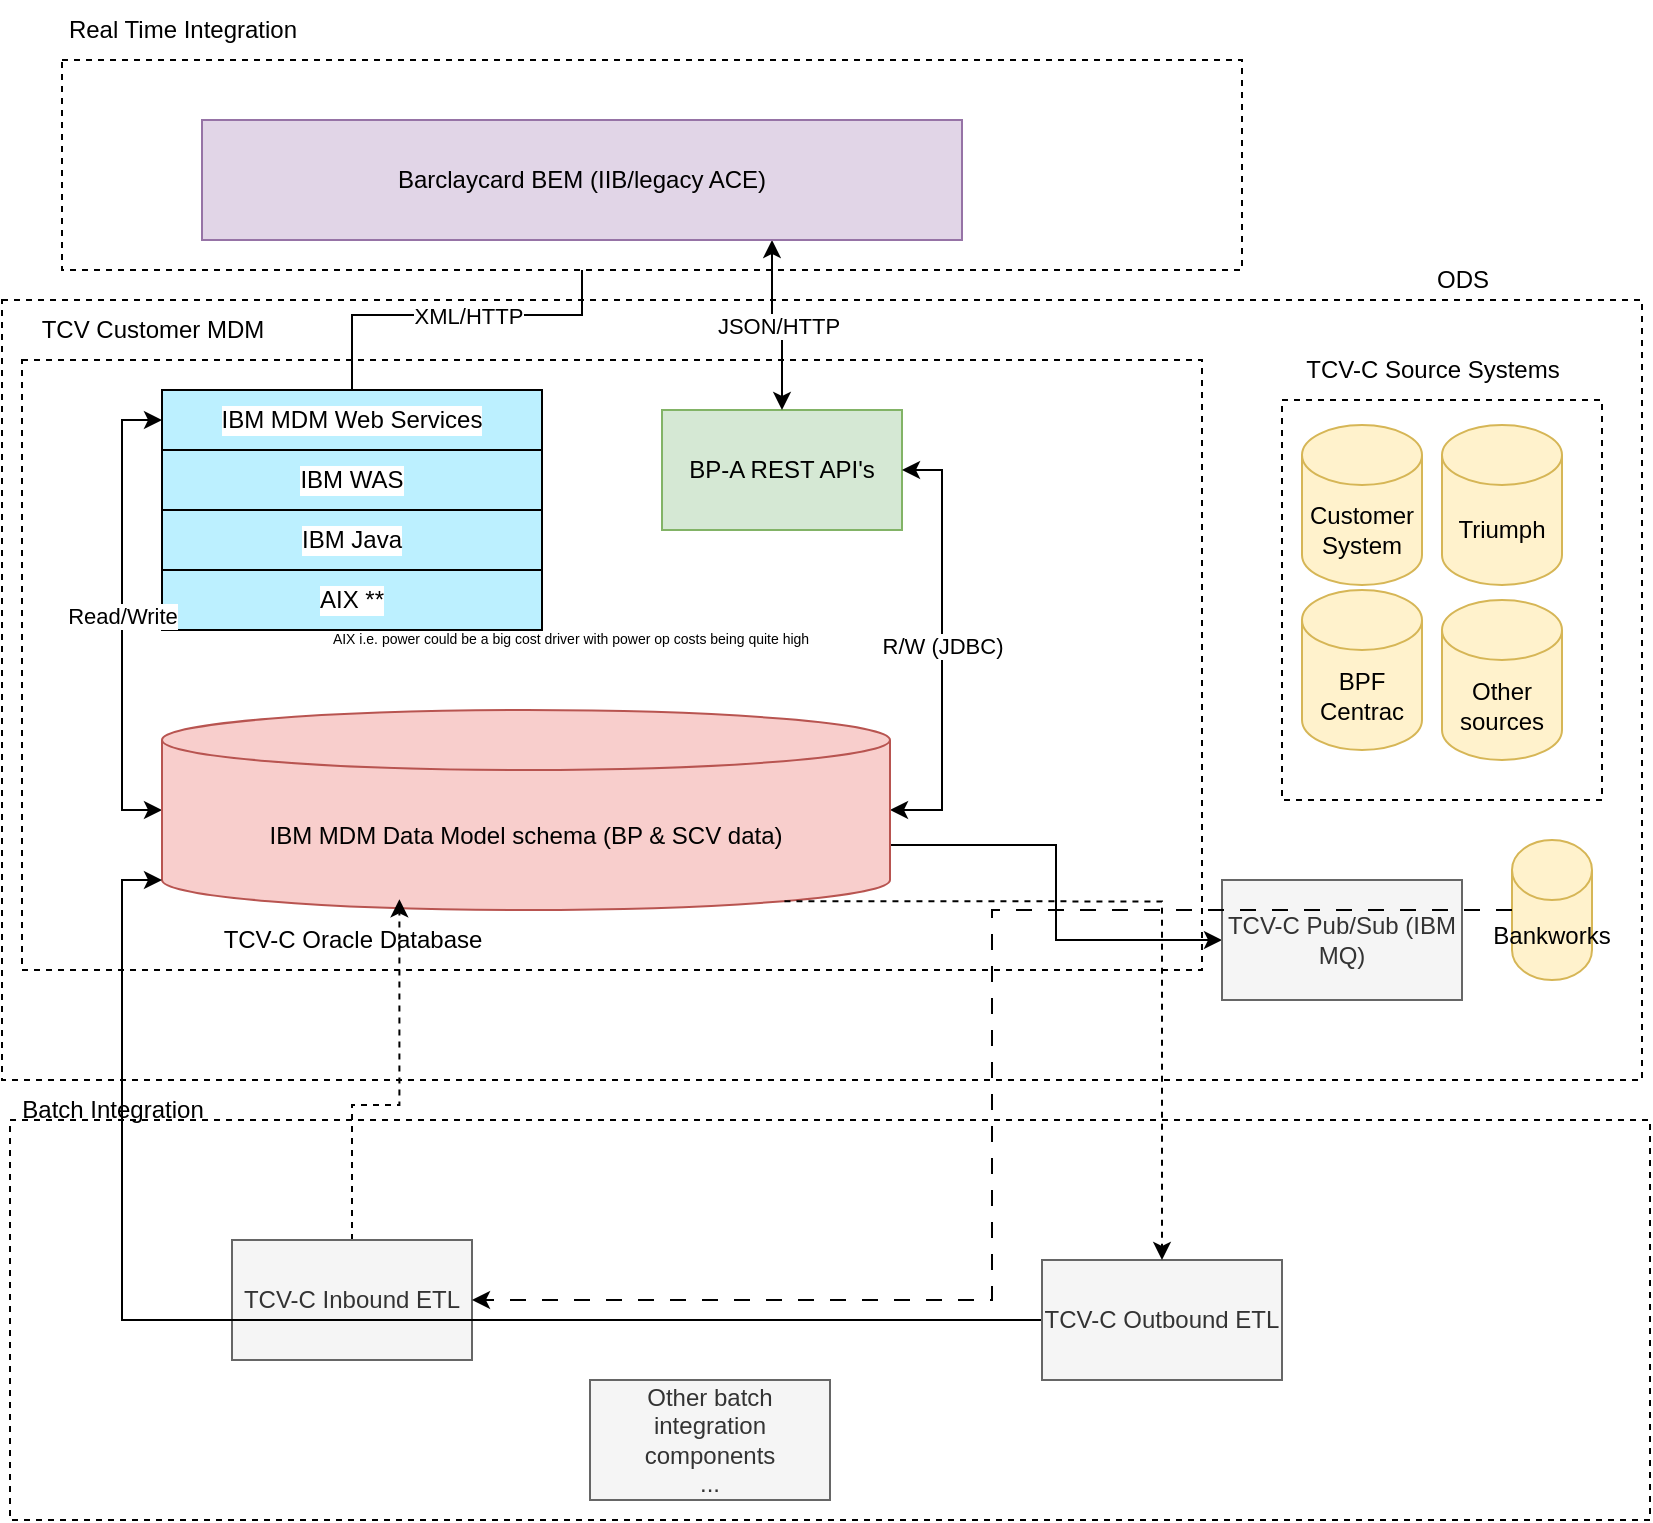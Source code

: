 <mxfile version="21.0.2" type="github">
  <diagram name="Page-1" id="cEraALvTmw9Bt6EgwGF2">
    <mxGraphModel dx="1327" dy="849" grid="1" gridSize="10" guides="1" tooltips="1" connect="1" arrows="1" fold="1" page="1" pageScale="1" pageWidth="827" pageHeight="1169" math="0" shadow="0">
      <root>
        <mxCell id="0" />
        <mxCell id="1" parent="0" />
        <mxCell id="lBQSPo_Bw-Ai64lwUH0i-26" value="" style="rounded=0;whiteSpace=wrap;html=1;dashed=1;" vertex="1" parent="1">
          <mxGeometry y="220" width="820" height="390" as="geometry" />
        </mxCell>
        <mxCell id="lBQSPo_Bw-Ai64lwUH0i-17" value="" style="rounded=0;whiteSpace=wrap;html=1;dashed=1;" vertex="1" parent="1">
          <mxGeometry x="10" y="250" width="590" height="305" as="geometry" />
        </mxCell>
        <mxCell id="lBQSPo_Bw-Ai64lwUH0i-22" value="XML/HTTP" style="edgeStyle=orthogonalEdgeStyle;rounded=0;orthogonalLoop=1;jettySize=auto;html=1;exitX=0.5;exitY=0;exitDx=0;exitDy=0;" edge="1" parent="1" source="lBQSPo_Bw-Ai64lwUH0i-1" target="lBQSPo_Bw-Ai64lwUH0i-21">
          <mxGeometry relative="1" as="geometry" />
        </mxCell>
        <mxCell id="lBQSPo_Bw-Ai64lwUH0i-1" value="IBM MDM Web Services" style="rounded=0;whiteSpace=wrap;html=1;labelBackgroundColor=default;fillColor=#bcf0ff;" vertex="1" parent="1">
          <mxGeometry x="80" y="265" width="190" height="30" as="geometry" />
        </mxCell>
        <mxCell id="lBQSPo_Bw-Ai64lwUH0i-2" value="IBM Java" style="rounded=0;whiteSpace=wrap;html=1;labelBackgroundColor=default;fillColor=#bcf0ff;" vertex="1" parent="1">
          <mxGeometry x="80" y="325" width="190" height="30" as="geometry" />
        </mxCell>
        <mxCell id="lBQSPo_Bw-Ai64lwUH0i-3" value="IBM WAS" style="rounded=0;whiteSpace=wrap;html=1;labelBackgroundColor=default;fillColor=#bcf0ff;" vertex="1" parent="1">
          <mxGeometry x="80" y="295" width="190" height="30" as="geometry" />
        </mxCell>
        <mxCell id="lBQSPo_Bw-Ai64lwUH0i-4" value="AIX **" style="rounded=0;whiteSpace=wrap;html=1;labelBackgroundColor=default;fillColor=#bcf0ff;" vertex="1" parent="1">
          <mxGeometry x="80" y="355" width="190" height="30" as="geometry" />
        </mxCell>
        <mxCell id="lBQSPo_Bw-Ai64lwUH0i-5" value="AIX i.e. power could be a big cost driver with power op costs being quite high" style="text;html=1;align=center;verticalAlign=middle;resizable=0;points=[];autosize=1;strokeColor=none;fillColor=none;fontSize=7;" vertex="1" parent="1">
          <mxGeometry x="154" y="380" width="260" height="20" as="geometry" />
        </mxCell>
        <mxCell id="lBQSPo_Bw-Ai64lwUH0i-7" value="BP-A REST API&#39;s" style="whiteSpace=wrap;html=1;fillColor=#d5e8d4;strokeColor=#82b366;" vertex="1" parent="1">
          <mxGeometry x="330" y="275" width="120" height="60" as="geometry" />
        </mxCell>
        <mxCell id="lBQSPo_Bw-Ai64lwUH0i-19" value="Read/Write" style="edgeStyle=orthogonalEdgeStyle;rounded=0;orthogonalLoop=1;jettySize=auto;html=1;exitX=0;exitY=0.5;exitDx=0;exitDy=0;exitPerimeter=0;entryX=0;entryY=0.5;entryDx=0;entryDy=0;startArrow=classic;startFill=1;" edge="1" parent="1" source="lBQSPo_Bw-Ai64lwUH0i-9" target="lBQSPo_Bw-Ai64lwUH0i-1">
          <mxGeometry relative="1" as="geometry" />
        </mxCell>
        <mxCell id="lBQSPo_Bw-Ai64lwUH0i-20" value="R/W (JDBC)" style="edgeStyle=orthogonalEdgeStyle;rounded=0;orthogonalLoop=1;jettySize=auto;html=1;exitX=1;exitY=0.5;exitDx=0;exitDy=0;exitPerimeter=0;entryX=1;entryY=0.5;entryDx=0;entryDy=0;startArrow=classic;startFill=1;" edge="1" parent="1" source="lBQSPo_Bw-Ai64lwUH0i-9" target="lBQSPo_Bw-Ai64lwUH0i-7">
          <mxGeometry relative="1" as="geometry">
            <mxPoint as="offset" />
          </mxGeometry>
        </mxCell>
        <mxCell id="lBQSPo_Bw-Ai64lwUH0i-52" style="edgeStyle=orthogonalEdgeStyle;rounded=0;orthogonalLoop=1;jettySize=auto;html=1;exitX=1;exitY=0;exitDx=0;exitDy=67.5;exitPerimeter=0;entryX=0;entryY=0.5;entryDx=0;entryDy=0;" edge="1" parent="1" source="lBQSPo_Bw-Ai64lwUH0i-9" target="lBQSPo_Bw-Ai64lwUH0i-51">
          <mxGeometry relative="1" as="geometry" />
        </mxCell>
        <mxCell id="lBQSPo_Bw-Ai64lwUH0i-9" value="IBM MDM Data Model schema (BP &amp;amp; SCV data)" style="shape=cylinder3;whiteSpace=wrap;html=1;boundedLbl=1;backgroundOutline=1;size=15;fillColor=#f8cecc;strokeColor=#b85450;" vertex="1" parent="1">
          <mxGeometry x="80" y="425" width="364" height="100" as="geometry" />
        </mxCell>
        <mxCell id="lBQSPo_Bw-Ai64lwUH0i-24" value="" style="rounded=0;whiteSpace=wrap;html=1;dashed=1;" vertex="1" parent="1">
          <mxGeometry x="30" y="100" width="590" height="105" as="geometry" />
        </mxCell>
        <mxCell id="lBQSPo_Bw-Ai64lwUH0i-16" value="TCV-C Oracle Database" style="text;html=1;align=center;verticalAlign=middle;resizable=0;points=[];autosize=1;strokeColor=none;fillColor=none;" vertex="1" parent="1">
          <mxGeometry x="100" y="525" width="150" height="30" as="geometry" />
        </mxCell>
        <mxCell id="lBQSPo_Bw-Ai64lwUH0i-18" value="TCV Customer MDM" style="text;html=1;align=center;verticalAlign=middle;resizable=0;points=[];autosize=1;strokeColor=none;fillColor=none;" vertex="1" parent="1">
          <mxGeometry x="10" y="220" width="130" height="30" as="geometry" />
        </mxCell>
        <mxCell id="lBQSPo_Bw-Ai64lwUH0i-23" value="JSON/HTTP" style="edgeStyle=orthogonalEdgeStyle;rounded=0;orthogonalLoop=1;jettySize=auto;html=1;exitX=0.75;exitY=1;exitDx=0;exitDy=0;startArrow=classic;startFill=1;" edge="1" parent="1" source="lBQSPo_Bw-Ai64lwUH0i-21" target="lBQSPo_Bw-Ai64lwUH0i-7">
          <mxGeometry relative="1" as="geometry" />
        </mxCell>
        <mxCell id="lBQSPo_Bw-Ai64lwUH0i-21" value="Barclaycard BEM (IIB/legacy ACE)" style="whiteSpace=wrap;html=1;fillColor=#e1d5e7;strokeColor=#9673a6;" vertex="1" parent="1">
          <mxGeometry x="100" y="130" width="380" height="60" as="geometry" />
        </mxCell>
        <mxCell id="lBQSPo_Bw-Ai64lwUH0i-25" value="Real Time Integration" style="text;html=1;align=center;verticalAlign=middle;resizable=0;points=[];autosize=1;strokeColor=none;fillColor=none;" vertex="1" parent="1">
          <mxGeometry x="20" y="70" width="140" height="30" as="geometry" />
        </mxCell>
        <mxCell id="lBQSPo_Bw-Ai64lwUH0i-27" value="ODS" style="text;html=1;align=center;verticalAlign=middle;resizable=0;points=[];autosize=1;strokeColor=none;fillColor=none;" vertex="1" parent="1">
          <mxGeometry x="705" y="195" width="50" height="30" as="geometry" />
        </mxCell>
        <mxCell id="lBQSPo_Bw-Ai64lwUH0i-33" value="" style="rounded=0;whiteSpace=wrap;html=1;dashed=1;" vertex="1" parent="1">
          <mxGeometry x="640" y="270" width="160" height="200" as="geometry" />
        </mxCell>
        <mxCell id="lBQSPo_Bw-Ai64lwUH0i-29" value="Triumph" style="shape=cylinder3;whiteSpace=wrap;html=1;boundedLbl=1;backgroundOutline=1;size=15;fillColor=#fff2cc;strokeColor=#d6b656;" vertex="1" parent="1">
          <mxGeometry x="720" y="282.5" width="60" height="80" as="geometry" />
        </mxCell>
        <mxCell id="lBQSPo_Bw-Ai64lwUH0i-30" value="BPF Centrac" style="shape=cylinder3;whiteSpace=wrap;html=1;boundedLbl=1;backgroundOutline=1;size=15;fillColor=#fff2cc;strokeColor=#d6b656;" vertex="1" parent="1">
          <mxGeometry x="650" y="365" width="60" height="80" as="geometry" />
        </mxCell>
        <mxCell id="lBQSPo_Bw-Ai64lwUH0i-31" value="Other sources" style="shape=cylinder3;whiteSpace=wrap;html=1;boundedLbl=1;backgroundOutline=1;size=15;fillColor=#fff2cc;strokeColor=#d6b656;" vertex="1" parent="1">
          <mxGeometry x="720" y="370" width="60" height="80" as="geometry" />
        </mxCell>
        <mxCell id="lBQSPo_Bw-Ai64lwUH0i-32" value="Customer System" style="shape=cylinder3;whiteSpace=wrap;html=1;boundedLbl=1;backgroundOutline=1;size=15;fillColor=#fff2cc;strokeColor=#d6b656;" vertex="1" parent="1">
          <mxGeometry x="650" y="282.5" width="60" height="80" as="geometry" />
        </mxCell>
        <mxCell id="lBQSPo_Bw-Ai64lwUH0i-34" value="TCV-C Source Systems" style="text;html=1;align=center;verticalAlign=middle;resizable=0;points=[];autosize=1;strokeColor=none;fillColor=none;" vertex="1" parent="1">
          <mxGeometry x="640" y="240" width="150" height="30" as="geometry" />
        </mxCell>
        <mxCell id="lBQSPo_Bw-Ai64lwUH0i-35" value="" style="rounded=0;whiteSpace=wrap;html=1;dashed=1;" vertex="1" parent="1">
          <mxGeometry x="4" y="630" width="820" height="200" as="geometry" />
        </mxCell>
        <mxCell id="lBQSPo_Bw-Ai64lwUH0i-36" value="Batch Integration" style="text;html=1;align=center;verticalAlign=middle;resizable=0;points=[];autosize=1;strokeColor=none;fillColor=none;" vertex="1" parent="1">
          <mxGeometry y="610" width="110" height="30" as="geometry" />
        </mxCell>
        <mxCell id="lBQSPo_Bw-Ai64lwUH0i-41" style="edgeStyle=orthogonalEdgeStyle;rounded=0;orthogonalLoop=1;jettySize=auto;html=1;exitX=0.5;exitY=0;exitDx=0;exitDy=0;entryX=0.658;entryY=-0.178;entryDx=0;entryDy=0;entryPerimeter=0;dashed=1;" edge="1" parent="1" source="lBQSPo_Bw-Ai64lwUH0i-37" target="lBQSPo_Bw-Ai64lwUH0i-16">
          <mxGeometry relative="1" as="geometry" />
        </mxCell>
        <mxCell id="lBQSPo_Bw-Ai64lwUH0i-37" value="TCV-C Inbound ETL" style="rounded=0;whiteSpace=wrap;html=1;fillColor=#f5f5f5;fontColor=#333333;strokeColor=#666666;" vertex="1" parent="1">
          <mxGeometry x="115" y="690" width="120" height="60" as="geometry" />
        </mxCell>
        <mxCell id="lBQSPo_Bw-Ai64lwUH0i-54" style="edgeStyle=orthogonalEdgeStyle;rounded=0;orthogonalLoop=1;jettySize=auto;html=1;exitX=0;exitY=0.5;exitDx=0;exitDy=0;entryX=0;entryY=1;entryDx=0;entryDy=-15;entryPerimeter=0;" edge="1" parent="1" source="lBQSPo_Bw-Ai64lwUH0i-38" target="lBQSPo_Bw-Ai64lwUH0i-9">
          <mxGeometry relative="1" as="geometry" />
        </mxCell>
        <mxCell id="lBQSPo_Bw-Ai64lwUH0i-38" value="TCV-C Outbound ETL" style="rounded=0;whiteSpace=wrap;html=1;fillColor=#f5f5f5;fontColor=#333333;strokeColor=#666666;" vertex="1" parent="1">
          <mxGeometry x="520" y="700" width="120" height="60" as="geometry" />
        </mxCell>
        <mxCell id="lBQSPo_Bw-Ai64lwUH0i-40" value="Other batch integration components &lt;br&gt;..." style="rounded=0;whiteSpace=wrap;html=1;fillColor=#f5f5f5;fontColor=#333333;strokeColor=#666666;" vertex="1" parent="1">
          <mxGeometry x="294" y="760" width="120" height="60" as="geometry" />
        </mxCell>
        <mxCell id="lBQSPo_Bw-Ai64lwUH0i-42" style="edgeStyle=orthogonalEdgeStyle;rounded=0;orthogonalLoop=1;jettySize=auto;html=1;exitX=0.855;exitY=1;exitDx=0;exitDy=-4.35;exitPerimeter=0;dashed=1;" edge="1" parent="1" source="lBQSPo_Bw-Ai64lwUH0i-9" target="lBQSPo_Bw-Ai64lwUH0i-38">
          <mxGeometry relative="1" as="geometry" />
        </mxCell>
        <mxCell id="lBQSPo_Bw-Ai64lwUH0i-43" value="Bankworks" style="shape=cylinder3;whiteSpace=wrap;html=1;boundedLbl=1;backgroundOutline=1;size=15;fillColor=#fff2cc;strokeColor=#d6b656;" vertex="1" parent="1">
          <mxGeometry x="755" y="490" width="40" height="70" as="geometry" />
        </mxCell>
        <mxCell id="lBQSPo_Bw-Ai64lwUH0i-51" value="TCV-C Pub/Sub (IBM MQ)" style="rounded=0;whiteSpace=wrap;html=1;fillColor=#f5f5f5;fontColor=#333333;strokeColor=#666666;" vertex="1" parent="1">
          <mxGeometry x="610" y="510" width="120" height="60" as="geometry" />
        </mxCell>
        <mxCell id="lBQSPo_Bw-Ai64lwUH0i-53" style="edgeStyle=orthogonalEdgeStyle;rounded=0;orthogonalLoop=1;jettySize=auto;html=1;entryX=1;entryY=0.5;entryDx=0;entryDy=0;dashed=1;dashPattern=8 8;" edge="1" parent="1" source="lBQSPo_Bw-Ai64lwUH0i-43" target="lBQSPo_Bw-Ai64lwUH0i-37">
          <mxGeometry relative="1" as="geometry" />
        </mxCell>
      </root>
    </mxGraphModel>
  </diagram>
</mxfile>
